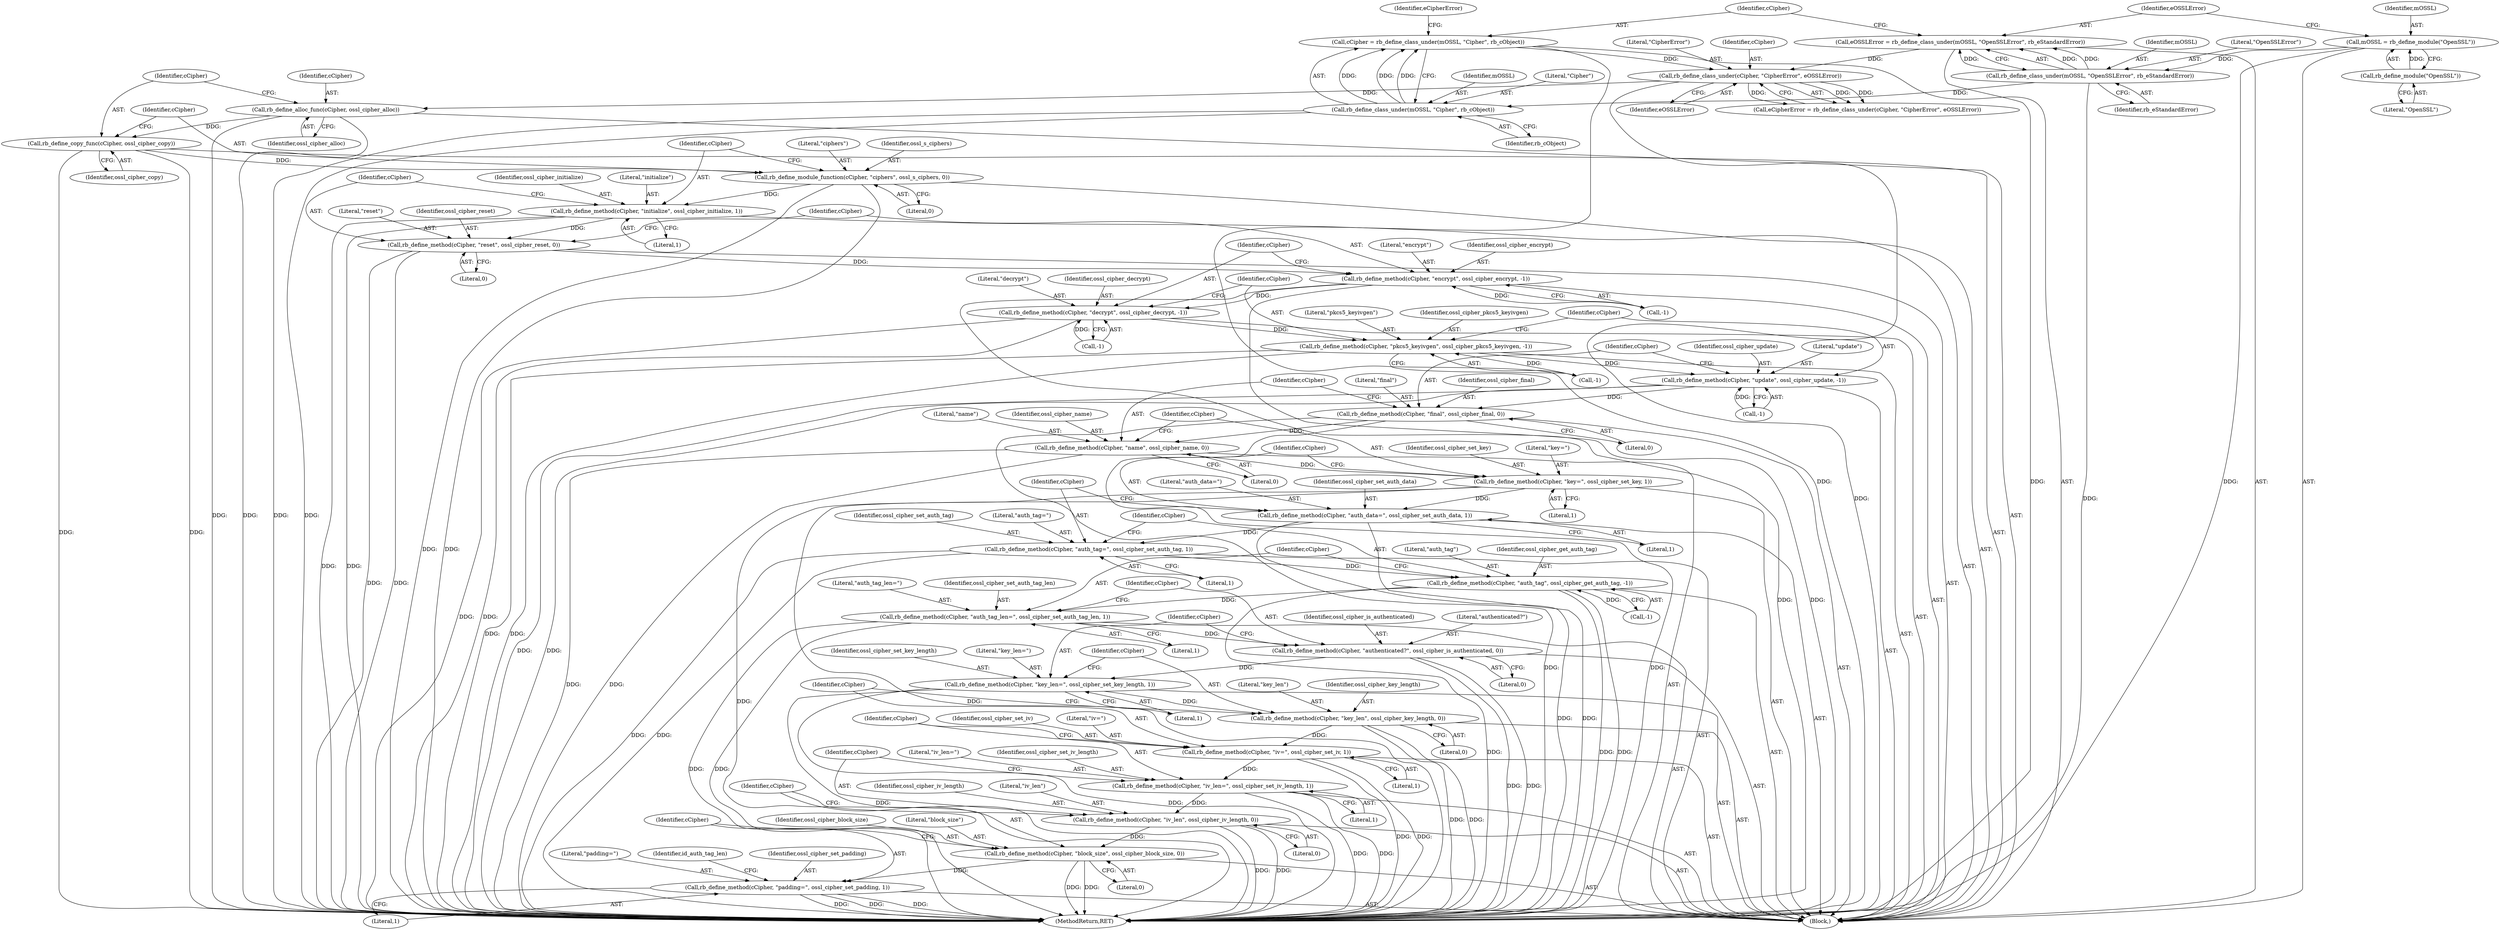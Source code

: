 digraph "0_openssl_8108e0a6db133f3375608303fdd2083eb5115062@API" {
"1000129" [label="(Call,rb_define_copy_func(cCipher, ossl_cipher_copy))"];
"1000126" [label="(Call,rb_define_alloc_func(cCipher, ossl_cipher_alloc))"];
"1000122" [label="(Call,rb_define_class_under(cCipher, \"CipherError\", eOSSLError))"];
"1000114" [label="(Call,cCipher = rb_define_class_under(mOSSL, \"Cipher\", rb_cObject))"];
"1000116" [label="(Call,rb_define_class_under(mOSSL, \"Cipher\", rb_cObject))"];
"1000110" [label="(Call,rb_define_class_under(mOSSL, \"OpenSSLError\", rb_eStandardError))"];
"1000104" [label="(Call,mOSSL = rb_define_module(\"OpenSSL\"))"];
"1000106" [label="(Call,rb_define_module(\"OpenSSL\"))"];
"1000108" [label="(Call,eOSSLError = rb_define_class_under(mOSSL, \"OpenSSLError\", rb_eStandardError))"];
"1000132" [label="(Call,rb_define_module_function(cCipher, \"ciphers\", ossl_s_ciphers, 0))"];
"1000137" [label="(Call,rb_define_method(cCipher, \"initialize\", ossl_cipher_initialize, 1))"];
"1000142" [label="(Call,rb_define_method(cCipher, \"reset\", ossl_cipher_reset, 0))"];
"1000147" [label="(Call,rb_define_method(cCipher, \"encrypt\", ossl_cipher_encrypt, -1))"];
"1000153" [label="(Call,rb_define_method(cCipher, \"decrypt\", ossl_cipher_decrypt, -1))"];
"1000159" [label="(Call,rb_define_method(cCipher, \"pkcs5_keyivgen\", ossl_cipher_pkcs5_keyivgen, -1))"];
"1000165" [label="(Call,rb_define_method(cCipher, \"update\", ossl_cipher_update, -1))"];
"1000171" [label="(Call,rb_define_method(cCipher, \"final\", ossl_cipher_final, 0))"];
"1000176" [label="(Call,rb_define_method(cCipher, \"name\", ossl_cipher_name, 0))"];
"1000181" [label="(Call,rb_define_method(cCipher, \"key=\", ossl_cipher_set_key, 1))"];
"1000186" [label="(Call,rb_define_method(cCipher, \"auth_data=\", ossl_cipher_set_auth_data, 1))"];
"1000191" [label="(Call,rb_define_method(cCipher, \"auth_tag=\", ossl_cipher_set_auth_tag, 1))"];
"1000196" [label="(Call,rb_define_method(cCipher, \"auth_tag\", ossl_cipher_get_auth_tag, -1))"];
"1000202" [label="(Call,rb_define_method(cCipher, \"auth_tag_len=\", ossl_cipher_set_auth_tag_len, 1))"];
"1000207" [label="(Call,rb_define_method(cCipher, \"authenticated?\", ossl_cipher_is_authenticated, 0))"];
"1000212" [label="(Call,rb_define_method(cCipher, \"key_len=\", ossl_cipher_set_key_length, 1))"];
"1000217" [label="(Call,rb_define_method(cCipher, \"key_len\", ossl_cipher_key_length, 0))"];
"1000222" [label="(Call,rb_define_method(cCipher, \"iv=\", ossl_cipher_set_iv, 1))"];
"1000227" [label="(Call,rb_define_method(cCipher, \"iv_len=\", ossl_cipher_set_iv_length, 1))"];
"1000232" [label="(Call,rb_define_method(cCipher, \"iv_len\", ossl_cipher_iv_length, 0))"];
"1000237" [label="(Call,rb_define_method(cCipher, \"block_size\", ossl_cipher_block_size, 0))"];
"1000242" [label="(Call,rb_define_method(cCipher, \"padding=\", ossl_cipher_set_padding, 1))"];
"1000222" [label="(Call,rb_define_method(cCipher, \"iv=\", ossl_cipher_set_iv, 1))"];
"1000188" [label="(Literal,\"auth_data=\")"];
"1000240" [label="(Identifier,ossl_cipher_block_size)"];
"1000116" [label="(Call,rb_define_class_under(mOSSL, \"Cipher\", rb_cObject))"];
"1000192" [label="(Identifier,cCipher)"];
"1000183" [label="(Literal,\"key=\")"];
"1000205" [label="(Identifier,ossl_cipher_set_auth_tag_len)"];
"1000219" [label="(Literal,\"key_len\")"];
"1000199" [label="(Identifier,ossl_cipher_get_auth_tag)"];
"1000125" [label="(Identifier,eOSSLError)"];
"1000109" [label="(Identifier,eOSSLError)"];
"1000186" [label="(Call,rb_define_method(cCipher, \"auth_data=\", ossl_cipher_set_auth_data, 1))"];
"1000194" [label="(Identifier,ossl_cipher_set_auth_tag)"];
"1000105" [label="(Identifier,mOSSL)"];
"1000235" [label="(Identifier,ossl_cipher_iv_length)"];
"1000231" [label="(Literal,1)"];
"1000110" [label="(Call,rb_define_class_under(mOSSL, \"OpenSSLError\", rb_eStandardError))"];
"1000208" [label="(Identifier,cCipher)"];
"1000133" [label="(Identifier,cCipher)"];
"1000119" [label="(Identifier,rb_cObject)"];
"1000134" [label="(Literal,\"ciphers\")"];
"1000166" [label="(Identifier,cCipher)"];
"1000202" [label="(Call,rb_define_method(cCipher, \"auth_tag_len=\", ossl_cipher_set_auth_tag_len, 1))"];
"1000140" [label="(Identifier,ossl_cipher_initialize)"];
"1000128" [label="(Identifier,ossl_cipher_alloc)"];
"1000227" [label="(Call,rb_define_method(cCipher, \"iv_len=\", ossl_cipher_set_iv_length, 1))"];
"1000172" [label="(Identifier,cCipher)"];
"1000211" [label="(Literal,0)"];
"1000143" [label="(Identifier,cCipher)"];
"1000230" [label="(Identifier,ossl_cipher_set_iv_length)"];
"1000232" [label="(Call,rb_define_method(cCipher, \"iv_len\", ossl_cipher_iv_length, 0))"];
"1000132" [label="(Call,rb_define_module_function(cCipher, \"ciphers\", ossl_s_ciphers, 0))"];
"1000131" [label="(Identifier,ossl_cipher_copy)"];
"1000180" [label="(Literal,0)"];
"1000127" [label="(Identifier,cCipher)"];
"1000241" [label="(Literal,0)"];
"1000239" [label="(Literal,\"block_size\")"];
"1000151" [label="(Call,-1)"];
"1000121" [label="(Identifier,eCipherError)"];
"1000255" [label="(MethodReturn,RET)"];
"1000200" [label="(Call,-1)"];
"1000246" [label="(Literal,1)"];
"1000113" [label="(Identifier,rb_eStandardError)"];
"1000181" [label="(Call,rb_define_method(cCipher, \"key=\", ossl_cipher_set_key, 1))"];
"1000223" [label="(Identifier,cCipher)"];
"1000185" [label="(Literal,1)"];
"1000117" [label="(Identifier,mOSSL)"];
"1000137" [label="(Call,rb_define_method(cCipher, \"initialize\", ossl_cipher_initialize, 1))"];
"1000162" [label="(Identifier,ossl_cipher_pkcs5_keyivgen)"];
"1000111" [label="(Identifier,mOSSL)"];
"1000135" [label="(Identifier,ossl_s_ciphers)"];
"1000217" [label="(Call,rb_define_method(cCipher, \"key_len\", ossl_cipher_key_length, 0))"];
"1000108" [label="(Call,eOSSLError = rb_define_class_under(mOSSL, \"OpenSSLError\", rb_eStandardError))"];
"1000204" [label="(Literal,\"auth_tag_len=\")"];
"1000165" [label="(Call,rb_define_method(cCipher, \"update\", ossl_cipher_update, -1))"];
"1000215" [label="(Identifier,ossl_cipher_set_key_length)"];
"1000104" [label="(Call,mOSSL = rb_define_module(\"OpenSSL\"))"];
"1000171" [label="(Call,rb_define_method(cCipher, \"final\", ossl_cipher_final, 0))"];
"1000163" [label="(Call,-1)"];
"1000243" [label="(Identifier,cCipher)"];
"1000147" [label="(Call,rb_define_method(cCipher, \"encrypt\", ossl_cipher_encrypt, -1))"];
"1000177" [label="(Identifier,cCipher)"];
"1000216" [label="(Literal,1)"];
"1000149" [label="(Literal,\"encrypt\")"];
"1000242" [label="(Call,rb_define_method(cCipher, \"padding=\", ossl_cipher_set_padding, 1))"];
"1000244" [label="(Literal,\"padding=\")"];
"1000233" [label="(Identifier,cCipher)"];
"1000168" [label="(Identifier,ossl_cipher_update)"];
"1000238" [label="(Identifier,cCipher)"];
"1000190" [label="(Literal,1)"];
"1000112" [label="(Literal,\"OpenSSLError\")"];
"1000248" [label="(Identifier,id_auth_tag_len)"];
"1000174" [label="(Identifier,ossl_cipher_final)"];
"1000144" [label="(Literal,\"reset\")"];
"1000129" [label="(Call,rb_define_copy_func(cCipher, ossl_cipher_copy))"];
"1000114" [label="(Call,cCipher = rb_define_class_under(mOSSL, \"Cipher\", rb_cObject))"];
"1000193" [label="(Literal,\"auth_tag=\")"];
"1000178" [label="(Literal,\"name\")"];
"1000124" [label="(Literal,\"CipherError\")"];
"1000138" [label="(Identifier,cCipher)"];
"1000142" [label="(Call,rb_define_method(cCipher, \"reset\", ossl_cipher_reset, 0))"];
"1000169" [label="(Call,-1)"];
"1000226" [label="(Literal,1)"];
"1000206" [label="(Literal,1)"];
"1000115" [label="(Identifier,cCipher)"];
"1000176" [label="(Call,rb_define_method(cCipher, \"name\", ossl_cipher_name, 0))"];
"1000203" [label="(Identifier,cCipher)"];
"1000210" [label="(Identifier,ossl_cipher_is_authenticated)"];
"1000236" [label="(Literal,0)"];
"1000120" [label="(Call,eCipherError = rb_define_class_under(cCipher, \"CipherError\", eOSSLError))"];
"1000161" [label="(Literal,\"pkcs5_keyivgen\")"];
"1000122" [label="(Call,rb_define_class_under(cCipher, \"CipherError\", eOSSLError))"];
"1000139" [label="(Literal,\"initialize\")"];
"1000150" [label="(Identifier,ossl_cipher_encrypt)"];
"1000167" [label="(Literal,\"update\")"];
"1000145" [label="(Identifier,ossl_cipher_reset)"];
"1000220" [label="(Identifier,ossl_cipher_key_length)"];
"1000245" [label="(Identifier,ossl_cipher_set_padding)"];
"1000103" [label="(Block,)"];
"1000153" [label="(Call,rb_define_method(cCipher, \"decrypt\", ossl_cipher_decrypt, -1))"];
"1000197" [label="(Identifier,cCipher)"];
"1000209" [label="(Literal,\"authenticated?\")"];
"1000157" [label="(Call,-1)"];
"1000123" [label="(Identifier,cCipher)"];
"1000234" [label="(Literal,\"iv_len\")"];
"1000107" [label="(Literal,\"OpenSSL\")"];
"1000136" [label="(Literal,0)"];
"1000155" [label="(Literal,\"decrypt\")"];
"1000187" [label="(Identifier,cCipher)"];
"1000148" [label="(Identifier,cCipher)"];
"1000212" [label="(Call,rb_define_method(cCipher, \"key_len=\", ossl_cipher_set_key_length, 1))"];
"1000126" [label="(Call,rb_define_alloc_func(cCipher, ossl_cipher_alloc))"];
"1000159" [label="(Call,rb_define_method(cCipher, \"pkcs5_keyivgen\", ossl_cipher_pkcs5_keyivgen, -1))"];
"1000184" [label="(Identifier,ossl_cipher_set_key)"];
"1000218" [label="(Identifier,cCipher)"];
"1000207" [label="(Call,rb_define_method(cCipher, \"authenticated?\", ossl_cipher_is_authenticated, 0))"];
"1000214" [label="(Literal,\"key_len=\")"];
"1000221" [label="(Literal,0)"];
"1000229" [label="(Literal,\"iv_len=\")"];
"1000228" [label="(Identifier,cCipher)"];
"1000237" [label="(Call,rb_define_method(cCipher, \"block_size\", ossl_cipher_block_size, 0))"];
"1000196" [label="(Call,rb_define_method(cCipher, \"auth_tag\", ossl_cipher_get_auth_tag, -1))"];
"1000189" [label="(Identifier,ossl_cipher_set_auth_data)"];
"1000225" [label="(Identifier,ossl_cipher_set_iv)"];
"1000118" [label="(Literal,\"Cipher\")"];
"1000195" [label="(Literal,1)"];
"1000141" [label="(Literal,1)"];
"1000173" [label="(Literal,\"final\")"];
"1000182" [label="(Identifier,cCipher)"];
"1000106" [label="(Call,rb_define_module(\"OpenSSL\"))"];
"1000156" [label="(Identifier,ossl_cipher_decrypt)"];
"1000224" [label="(Literal,\"iv=\")"];
"1000198" [label="(Literal,\"auth_tag\")"];
"1000191" [label="(Call,rb_define_method(cCipher, \"auth_tag=\", ossl_cipher_set_auth_tag, 1))"];
"1000179" [label="(Identifier,ossl_cipher_name)"];
"1000160" [label="(Identifier,cCipher)"];
"1000130" [label="(Identifier,cCipher)"];
"1000175" [label="(Literal,0)"];
"1000146" [label="(Literal,0)"];
"1000213" [label="(Identifier,cCipher)"];
"1000154" [label="(Identifier,cCipher)"];
"1000129" -> "1000103"  [label="AST: "];
"1000129" -> "1000131"  [label="CFG: "];
"1000130" -> "1000129"  [label="AST: "];
"1000131" -> "1000129"  [label="AST: "];
"1000133" -> "1000129"  [label="CFG: "];
"1000129" -> "1000255"  [label="DDG: "];
"1000129" -> "1000255"  [label="DDG: "];
"1000126" -> "1000129"  [label="DDG: "];
"1000129" -> "1000132"  [label="DDG: "];
"1000126" -> "1000103"  [label="AST: "];
"1000126" -> "1000128"  [label="CFG: "];
"1000127" -> "1000126"  [label="AST: "];
"1000128" -> "1000126"  [label="AST: "];
"1000130" -> "1000126"  [label="CFG: "];
"1000126" -> "1000255"  [label="DDG: "];
"1000126" -> "1000255"  [label="DDG: "];
"1000122" -> "1000126"  [label="DDG: "];
"1000122" -> "1000120"  [label="AST: "];
"1000122" -> "1000125"  [label="CFG: "];
"1000123" -> "1000122"  [label="AST: "];
"1000124" -> "1000122"  [label="AST: "];
"1000125" -> "1000122"  [label="AST: "];
"1000120" -> "1000122"  [label="CFG: "];
"1000122" -> "1000255"  [label="DDG: "];
"1000122" -> "1000120"  [label="DDG: "];
"1000122" -> "1000120"  [label="DDG: "];
"1000122" -> "1000120"  [label="DDG: "];
"1000114" -> "1000122"  [label="DDG: "];
"1000108" -> "1000122"  [label="DDG: "];
"1000114" -> "1000103"  [label="AST: "];
"1000114" -> "1000116"  [label="CFG: "];
"1000115" -> "1000114"  [label="AST: "];
"1000116" -> "1000114"  [label="AST: "];
"1000121" -> "1000114"  [label="CFG: "];
"1000114" -> "1000255"  [label="DDG: "];
"1000116" -> "1000114"  [label="DDG: "];
"1000116" -> "1000114"  [label="DDG: "];
"1000116" -> "1000114"  [label="DDG: "];
"1000116" -> "1000119"  [label="CFG: "];
"1000117" -> "1000116"  [label="AST: "];
"1000118" -> "1000116"  [label="AST: "];
"1000119" -> "1000116"  [label="AST: "];
"1000116" -> "1000255"  [label="DDG: "];
"1000116" -> "1000255"  [label="DDG: "];
"1000110" -> "1000116"  [label="DDG: "];
"1000110" -> "1000108"  [label="AST: "];
"1000110" -> "1000113"  [label="CFG: "];
"1000111" -> "1000110"  [label="AST: "];
"1000112" -> "1000110"  [label="AST: "];
"1000113" -> "1000110"  [label="AST: "];
"1000108" -> "1000110"  [label="CFG: "];
"1000110" -> "1000255"  [label="DDG: "];
"1000110" -> "1000108"  [label="DDG: "];
"1000110" -> "1000108"  [label="DDG: "];
"1000110" -> "1000108"  [label="DDG: "];
"1000104" -> "1000110"  [label="DDG: "];
"1000104" -> "1000103"  [label="AST: "];
"1000104" -> "1000106"  [label="CFG: "];
"1000105" -> "1000104"  [label="AST: "];
"1000106" -> "1000104"  [label="AST: "];
"1000109" -> "1000104"  [label="CFG: "];
"1000104" -> "1000255"  [label="DDG: "];
"1000106" -> "1000104"  [label="DDG: "];
"1000106" -> "1000107"  [label="CFG: "];
"1000107" -> "1000106"  [label="AST: "];
"1000108" -> "1000103"  [label="AST: "];
"1000109" -> "1000108"  [label="AST: "];
"1000115" -> "1000108"  [label="CFG: "];
"1000108" -> "1000255"  [label="DDG: "];
"1000132" -> "1000103"  [label="AST: "];
"1000132" -> "1000136"  [label="CFG: "];
"1000133" -> "1000132"  [label="AST: "];
"1000134" -> "1000132"  [label="AST: "];
"1000135" -> "1000132"  [label="AST: "];
"1000136" -> "1000132"  [label="AST: "];
"1000138" -> "1000132"  [label="CFG: "];
"1000132" -> "1000255"  [label="DDG: "];
"1000132" -> "1000255"  [label="DDG: "];
"1000132" -> "1000137"  [label="DDG: "];
"1000137" -> "1000103"  [label="AST: "];
"1000137" -> "1000141"  [label="CFG: "];
"1000138" -> "1000137"  [label="AST: "];
"1000139" -> "1000137"  [label="AST: "];
"1000140" -> "1000137"  [label="AST: "];
"1000141" -> "1000137"  [label="AST: "];
"1000143" -> "1000137"  [label="CFG: "];
"1000137" -> "1000255"  [label="DDG: "];
"1000137" -> "1000255"  [label="DDG: "];
"1000137" -> "1000142"  [label="DDG: "];
"1000142" -> "1000103"  [label="AST: "];
"1000142" -> "1000146"  [label="CFG: "];
"1000143" -> "1000142"  [label="AST: "];
"1000144" -> "1000142"  [label="AST: "];
"1000145" -> "1000142"  [label="AST: "];
"1000146" -> "1000142"  [label="AST: "];
"1000148" -> "1000142"  [label="CFG: "];
"1000142" -> "1000255"  [label="DDG: "];
"1000142" -> "1000255"  [label="DDG: "];
"1000142" -> "1000147"  [label="DDG: "];
"1000147" -> "1000103"  [label="AST: "];
"1000147" -> "1000151"  [label="CFG: "];
"1000148" -> "1000147"  [label="AST: "];
"1000149" -> "1000147"  [label="AST: "];
"1000150" -> "1000147"  [label="AST: "];
"1000151" -> "1000147"  [label="AST: "];
"1000154" -> "1000147"  [label="CFG: "];
"1000147" -> "1000255"  [label="DDG: "];
"1000147" -> "1000255"  [label="DDG: "];
"1000151" -> "1000147"  [label="DDG: "];
"1000147" -> "1000153"  [label="DDG: "];
"1000153" -> "1000103"  [label="AST: "];
"1000153" -> "1000157"  [label="CFG: "];
"1000154" -> "1000153"  [label="AST: "];
"1000155" -> "1000153"  [label="AST: "];
"1000156" -> "1000153"  [label="AST: "];
"1000157" -> "1000153"  [label="AST: "];
"1000160" -> "1000153"  [label="CFG: "];
"1000153" -> "1000255"  [label="DDG: "];
"1000153" -> "1000255"  [label="DDG: "];
"1000157" -> "1000153"  [label="DDG: "];
"1000153" -> "1000159"  [label="DDG: "];
"1000159" -> "1000103"  [label="AST: "];
"1000159" -> "1000163"  [label="CFG: "];
"1000160" -> "1000159"  [label="AST: "];
"1000161" -> "1000159"  [label="AST: "];
"1000162" -> "1000159"  [label="AST: "];
"1000163" -> "1000159"  [label="AST: "];
"1000166" -> "1000159"  [label="CFG: "];
"1000159" -> "1000255"  [label="DDG: "];
"1000159" -> "1000255"  [label="DDG: "];
"1000163" -> "1000159"  [label="DDG: "];
"1000159" -> "1000165"  [label="DDG: "];
"1000165" -> "1000103"  [label="AST: "];
"1000165" -> "1000169"  [label="CFG: "];
"1000166" -> "1000165"  [label="AST: "];
"1000167" -> "1000165"  [label="AST: "];
"1000168" -> "1000165"  [label="AST: "];
"1000169" -> "1000165"  [label="AST: "];
"1000172" -> "1000165"  [label="CFG: "];
"1000165" -> "1000255"  [label="DDG: "];
"1000165" -> "1000255"  [label="DDG: "];
"1000169" -> "1000165"  [label="DDG: "];
"1000165" -> "1000171"  [label="DDG: "];
"1000171" -> "1000103"  [label="AST: "];
"1000171" -> "1000175"  [label="CFG: "];
"1000172" -> "1000171"  [label="AST: "];
"1000173" -> "1000171"  [label="AST: "];
"1000174" -> "1000171"  [label="AST: "];
"1000175" -> "1000171"  [label="AST: "];
"1000177" -> "1000171"  [label="CFG: "];
"1000171" -> "1000255"  [label="DDG: "];
"1000171" -> "1000255"  [label="DDG: "];
"1000171" -> "1000176"  [label="DDG: "];
"1000176" -> "1000103"  [label="AST: "];
"1000176" -> "1000180"  [label="CFG: "];
"1000177" -> "1000176"  [label="AST: "];
"1000178" -> "1000176"  [label="AST: "];
"1000179" -> "1000176"  [label="AST: "];
"1000180" -> "1000176"  [label="AST: "];
"1000182" -> "1000176"  [label="CFG: "];
"1000176" -> "1000255"  [label="DDG: "];
"1000176" -> "1000255"  [label="DDG: "];
"1000176" -> "1000181"  [label="DDG: "];
"1000181" -> "1000103"  [label="AST: "];
"1000181" -> "1000185"  [label="CFG: "];
"1000182" -> "1000181"  [label="AST: "];
"1000183" -> "1000181"  [label="AST: "];
"1000184" -> "1000181"  [label="AST: "];
"1000185" -> "1000181"  [label="AST: "];
"1000187" -> "1000181"  [label="CFG: "];
"1000181" -> "1000255"  [label="DDG: "];
"1000181" -> "1000255"  [label="DDG: "];
"1000181" -> "1000186"  [label="DDG: "];
"1000186" -> "1000103"  [label="AST: "];
"1000186" -> "1000190"  [label="CFG: "];
"1000187" -> "1000186"  [label="AST: "];
"1000188" -> "1000186"  [label="AST: "];
"1000189" -> "1000186"  [label="AST: "];
"1000190" -> "1000186"  [label="AST: "];
"1000192" -> "1000186"  [label="CFG: "];
"1000186" -> "1000255"  [label="DDG: "];
"1000186" -> "1000255"  [label="DDG: "];
"1000186" -> "1000191"  [label="DDG: "];
"1000191" -> "1000103"  [label="AST: "];
"1000191" -> "1000195"  [label="CFG: "];
"1000192" -> "1000191"  [label="AST: "];
"1000193" -> "1000191"  [label="AST: "];
"1000194" -> "1000191"  [label="AST: "];
"1000195" -> "1000191"  [label="AST: "];
"1000197" -> "1000191"  [label="CFG: "];
"1000191" -> "1000255"  [label="DDG: "];
"1000191" -> "1000255"  [label="DDG: "];
"1000191" -> "1000196"  [label="DDG: "];
"1000196" -> "1000103"  [label="AST: "];
"1000196" -> "1000200"  [label="CFG: "];
"1000197" -> "1000196"  [label="AST: "];
"1000198" -> "1000196"  [label="AST: "];
"1000199" -> "1000196"  [label="AST: "];
"1000200" -> "1000196"  [label="AST: "];
"1000203" -> "1000196"  [label="CFG: "];
"1000196" -> "1000255"  [label="DDG: "];
"1000196" -> "1000255"  [label="DDG: "];
"1000196" -> "1000255"  [label="DDG: "];
"1000200" -> "1000196"  [label="DDG: "];
"1000196" -> "1000202"  [label="DDG: "];
"1000202" -> "1000103"  [label="AST: "];
"1000202" -> "1000206"  [label="CFG: "];
"1000203" -> "1000202"  [label="AST: "];
"1000204" -> "1000202"  [label="AST: "];
"1000205" -> "1000202"  [label="AST: "];
"1000206" -> "1000202"  [label="AST: "];
"1000208" -> "1000202"  [label="CFG: "];
"1000202" -> "1000255"  [label="DDG: "];
"1000202" -> "1000255"  [label="DDG: "];
"1000202" -> "1000207"  [label="DDG: "];
"1000207" -> "1000103"  [label="AST: "];
"1000207" -> "1000211"  [label="CFG: "];
"1000208" -> "1000207"  [label="AST: "];
"1000209" -> "1000207"  [label="AST: "];
"1000210" -> "1000207"  [label="AST: "];
"1000211" -> "1000207"  [label="AST: "];
"1000213" -> "1000207"  [label="CFG: "];
"1000207" -> "1000255"  [label="DDG: "];
"1000207" -> "1000255"  [label="DDG: "];
"1000207" -> "1000212"  [label="DDG: "];
"1000212" -> "1000103"  [label="AST: "];
"1000212" -> "1000216"  [label="CFG: "];
"1000213" -> "1000212"  [label="AST: "];
"1000214" -> "1000212"  [label="AST: "];
"1000215" -> "1000212"  [label="AST: "];
"1000216" -> "1000212"  [label="AST: "];
"1000218" -> "1000212"  [label="CFG: "];
"1000212" -> "1000255"  [label="DDG: "];
"1000212" -> "1000255"  [label="DDG: "];
"1000212" -> "1000217"  [label="DDG: "];
"1000217" -> "1000103"  [label="AST: "];
"1000217" -> "1000221"  [label="CFG: "];
"1000218" -> "1000217"  [label="AST: "];
"1000219" -> "1000217"  [label="AST: "];
"1000220" -> "1000217"  [label="AST: "];
"1000221" -> "1000217"  [label="AST: "];
"1000223" -> "1000217"  [label="CFG: "];
"1000217" -> "1000255"  [label="DDG: "];
"1000217" -> "1000255"  [label="DDG: "];
"1000217" -> "1000222"  [label="DDG: "];
"1000222" -> "1000103"  [label="AST: "];
"1000222" -> "1000226"  [label="CFG: "];
"1000223" -> "1000222"  [label="AST: "];
"1000224" -> "1000222"  [label="AST: "];
"1000225" -> "1000222"  [label="AST: "];
"1000226" -> "1000222"  [label="AST: "];
"1000228" -> "1000222"  [label="CFG: "];
"1000222" -> "1000255"  [label="DDG: "];
"1000222" -> "1000255"  [label="DDG: "];
"1000222" -> "1000227"  [label="DDG: "];
"1000227" -> "1000103"  [label="AST: "];
"1000227" -> "1000231"  [label="CFG: "];
"1000228" -> "1000227"  [label="AST: "];
"1000229" -> "1000227"  [label="AST: "];
"1000230" -> "1000227"  [label="AST: "];
"1000231" -> "1000227"  [label="AST: "];
"1000233" -> "1000227"  [label="CFG: "];
"1000227" -> "1000255"  [label="DDG: "];
"1000227" -> "1000255"  [label="DDG: "];
"1000227" -> "1000232"  [label="DDG: "];
"1000232" -> "1000103"  [label="AST: "];
"1000232" -> "1000236"  [label="CFG: "];
"1000233" -> "1000232"  [label="AST: "];
"1000234" -> "1000232"  [label="AST: "];
"1000235" -> "1000232"  [label="AST: "];
"1000236" -> "1000232"  [label="AST: "];
"1000238" -> "1000232"  [label="CFG: "];
"1000232" -> "1000255"  [label="DDG: "];
"1000232" -> "1000255"  [label="DDG: "];
"1000232" -> "1000237"  [label="DDG: "];
"1000237" -> "1000103"  [label="AST: "];
"1000237" -> "1000241"  [label="CFG: "];
"1000238" -> "1000237"  [label="AST: "];
"1000239" -> "1000237"  [label="AST: "];
"1000240" -> "1000237"  [label="AST: "];
"1000241" -> "1000237"  [label="AST: "];
"1000243" -> "1000237"  [label="CFG: "];
"1000237" -> "1000255"  [label="DDG: "];
"1000237" -> "1000255"  [label="DDG: "];
"1000237" -> "1000242"  [label="DDG: "];
"1000242" -> "1000103"  [label="AST: "];
"1000242" -> "1000246"  [label="CFG: "];
"1000243" -> "1000242"  [label="AST: "];
"1000244" -> "1000242"  [label="AST: "];
"1000245" -> "1000242"  [label="AST: "];
"1000246" -> "1000242"  [label="AST: "];
"1000248" -> "1000242"  [label="CFG: "];
"1000242" -> "1000255"  [label="DDG: "];
"1000242" -> "1000255"  [label="DDG: "];
"1000242" -> "1000255"  [label="DDG: "];
}
